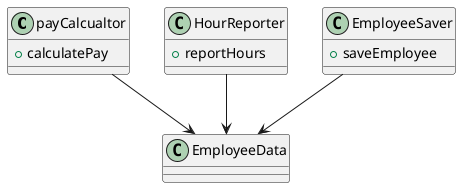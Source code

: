 @startuml

payCalcualtor --> EmployeeData
HourReporter --> EmployeeData
EmployeeSaver --> EmployeeData

class payCalcualtor {
    + calculatePay
}

class HourReporter {
    + reportHours
}

class EmployeeSaver {
    + saveEmployee
}

class EmployeeData

@enduml